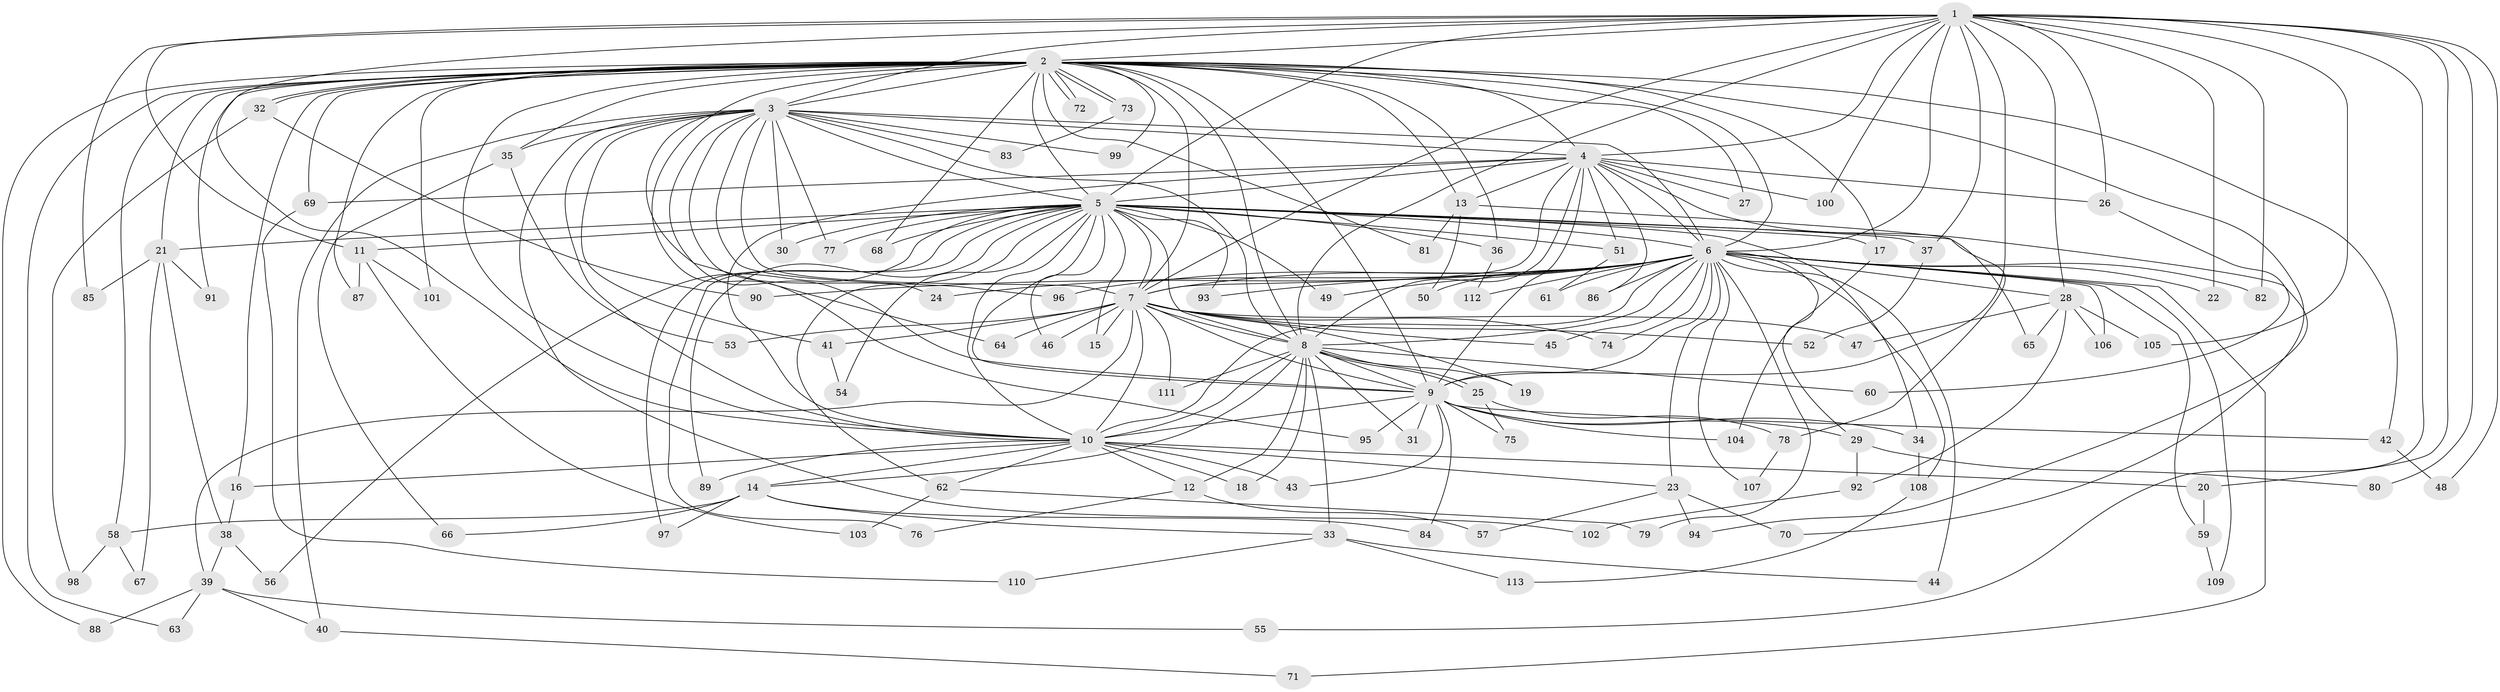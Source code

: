 // coarse degree distribution, {39: 0.011904761904761904, 32: 0.011904761904761904, 20: 0.011904761904761904, 15: 0.023809523809523808, 27: 0.011904761904761904, 19: 0.011904761904761904, 18: 0.011904761904761904, 16: 0.011904761904761904, 5: 0.07142857142857142, 9: 0.011904761904761904, 2: 0.5595238095238095, 3: 0.14285714285714285, 6: 0.03571428571428571, 1: 0.023809523809523808, 4: 0.047619047619047616}
// Generated by graph-tools (version 1.1) at 2025/41/03/06/25 10:41:37]
// undirected, 113 vertices, 251 edges
graph export_dot {
graph [start="1"]
  node [color=gray90,style=filled];
  1;
  2;
  3;
  4;
  5;
  6;
  7;
  8;
  9;
  10;
  11;
  12;
  13;
  14;
  15;
  16;
  17;
  18;
  19;
  20;
  21;
  22;
  23;
  24;
  25;
  26;
  27;
  28;
  29;
  30;
  31;
  32;
  33;
  34;
  35;
  36;
  37;
  38;
  39;
  40;
  41;
  42;
  43;
  44;
  45;
  46;
  47;
  48;
  49;
  50;
  51;
  52;
  53;
  54;
  55;
  56;
  57;
  58;
  59;
  60;
  61;
  62;
  63;
  64;
  65;
  66;
  67;
  68;
  69;
  70;
  71;
  72;
  73;
  74;
  75;
  76;
  77;
  78;
  79;
  80;
  81;
  82;
  83;
  84;
  85;
  86;
  87;
  88;
  89;
  90;
  91;
  92;
  93;
  94;
  95;
  96;
  97;
  98;
  99;
  100;
  101;
  102;
  103;
  104;
  105;
  106;
  107;
  108;
  109;
  110;
  111;
  112;
  113;
  1 -- 2;
  1 -- 3;
  1 -- 4;
  1 -- 5;
  1 -- 6;
  1 -- 7;
  1 -- 8;
  1 -- 9;
  1 -- 10;
  1 -- 11;
  1 -- 20;
  1 -- 22;
  1 -- 26;
  1 -- 28;
  1 -- 37;
  1 -- 48;
  1 -- 55;
  1 -- 80;
  1 -- 82;
  1 -- 85;
  1 -- 100;
  1 -- 105;
  2 -- 3;
  2 -- 4;
  2 -- 5;
  2 -- 6;
  2 -- 7;
  2 -- 8;
  2 -- 9;
  2 -- 10;
  2 -- 13;
  2 -- 16;
  2 -- 17;
  2 -- 21;
  2 -- 27;
  2 -- 32;
  2 -- 32;
  2 -- 35;
  2 -- 36;
  2 -- 42;
  2 -- 58;
  2 -- 63;
  2 -- 68;
  2 -- 69;
  2 -- 70;
  2 -- 72;
  2 -- 72;
  2 -- 73;
  2 -- 73;
  2 -- 81;
  2 -- 87;
  2 -- 88;
  2 -- 91;
  2 -- 95;
  2 -- 99;
  2 -- 101;
  3 -- 4;
  3 -- 5;
  3 -- 6;
  3 -- 7;
  3 -- 8;
  3 -- 9;
  3 -- 10;
  3 -- 24;
  3 -- 30;
  3 -- 35;
  3 -- 40;
  3 -- 41;
  3 -- 64;
  3 -- 77;
  3 -- 83;
  3 -- 96;
  3 -- 99;
  3 -- 102;
  4 -- 5;
  4 -- 6;
  4 -- 7;
  4 -- 8;
  4 -- 9;
  4 -- 10;
  4 -- 13;
  4 -- 26;
  4 -- 27;
  4 -- 51;
  4 -- 69;
  4 -- 86;
  4 -- 94;
  4 -- 100;
  5 -- 6;
  5 -- 7;
  5 -- 8;
  5 -- 9;
  5 -- 10;
  5 -- 11;
  5 -- 15;
  5 -- 17;
  5 -- 21;
  5 -- 30;
  5 -- 34;
  5 -- 36;
  5 -- 37;
  5 -- 46;
  5 -- 49;
  5 -- 51;
  5 -- 54;
  5 -- 56;
  5 -- 62;
  5 -- 65;
  5 -- 68;
  5 -- 76;
  5 -- 77;
  5 -- 89;
  5 -- 93;
  5 -- 97;
  6 -- 7;
  6 -- 8;
  6 -- 9;
  6 -- 10;
  6 -- 22;
  6 -- 23;
  6 -- 24;
  6 -- 28;
  6 -- 29;
  6 -- 44;
  6 -- 45;
  6 -- 49;
  6 -- 50;
  6 -- 59;
  6 -- 61;
  6 -- 71;
  6 -- 74;
  6 -- 79;
  6 -- 82;
  6 -- 86;
  6 -- 90;
  6 -- 93;
  6 -- 96;
  6 -- 106;
  6 -- 107;
  6 -- 108;
  6 -- 109;
  6 -- 112;
  7 -- 8;
  7 -- 9;
  7 -- 10;
  7 -- 15;
  7 -- 19;
  7 -- 39;
  7 -- 41;
  7 -- 45;
  7 -- 46;
  7 -- 47;
  7 -- 52;
  7 -- 53;
  7 -- 64;
  7 -- 74;
  7 -- 111;
  8 -- 9;
  8 -- 10;
  8 -- 12;
  8 -- 14;
  8 -- 18;
  8 -- 19;
  8 -- 25;
  8 -- 25;
  8 -- 31;
  8 -- 33;
  8 -- 60;
  8 -- 111;
  9 -- 10;
  9 -- 29;
  9 -- 31;
  9 -- 34;
  9 -- 42;
  9 -- 43;
  9 -- 75;
  9 -- 84;
  9 -- 95;
  9 -- 104;
  10 -- 12;
  10 -- 14;
  10 -- 16;
  10 -- 18;
  10 -- 20;
  10 -- 23;
  10 -- 43;
  10 -- 62;
  10 -- 89;
  11 -- 87;
  11 -- 101;
  11 -- 103;
  12 -- 57;
  12 -- 76;
  13 -- 50;
  13 -- 78;
  13 -- 81;
  14 -- 33;
  14 -- 58;
  14 -- 66;
  14 -- 84;
  14 -- 97;
  16 -- 38;
  17 -- 104;
  20 -- 59;
  21 -- 38;
  21 -- 67;
  21 -- 85;
  21 -- 91;
  23 -- 57;
  23 -- 70;
  23 -- 94;
  25 -- 75;
  25 -- 78;
  26 -- 60;
  28 -- 47;
  28 -- 65;
  28 -- 92;
  28 -- 105;
  28 -- 106;
  29 -- 80;
  29 -- 92;
  32 -- 90;
  32 -- 98;
  33 -- 44;
  33 -- 110;
  33 -- 113;
  34 -- 108;
  35 -- 53;
  35 -- 66;
  36 -- 112;
  37 -- 52;
  38 -- 39;
  38 -- 56;
  39 -- 40;
  39 -- 55;
  39 -- 63;
  39 -- 88;
  40 -- 71;
  41 -- 54;
  42 -- 48;
  51 -- 61;
  58 -- 67;
  58 -- 98;
  59 -- 109;
  62 -- 79;
  62 -- 103;
  69 -- 110;
  73 -- 83;
  78 -- 107;
  92 -- 102;
  108 -- 113;
}
